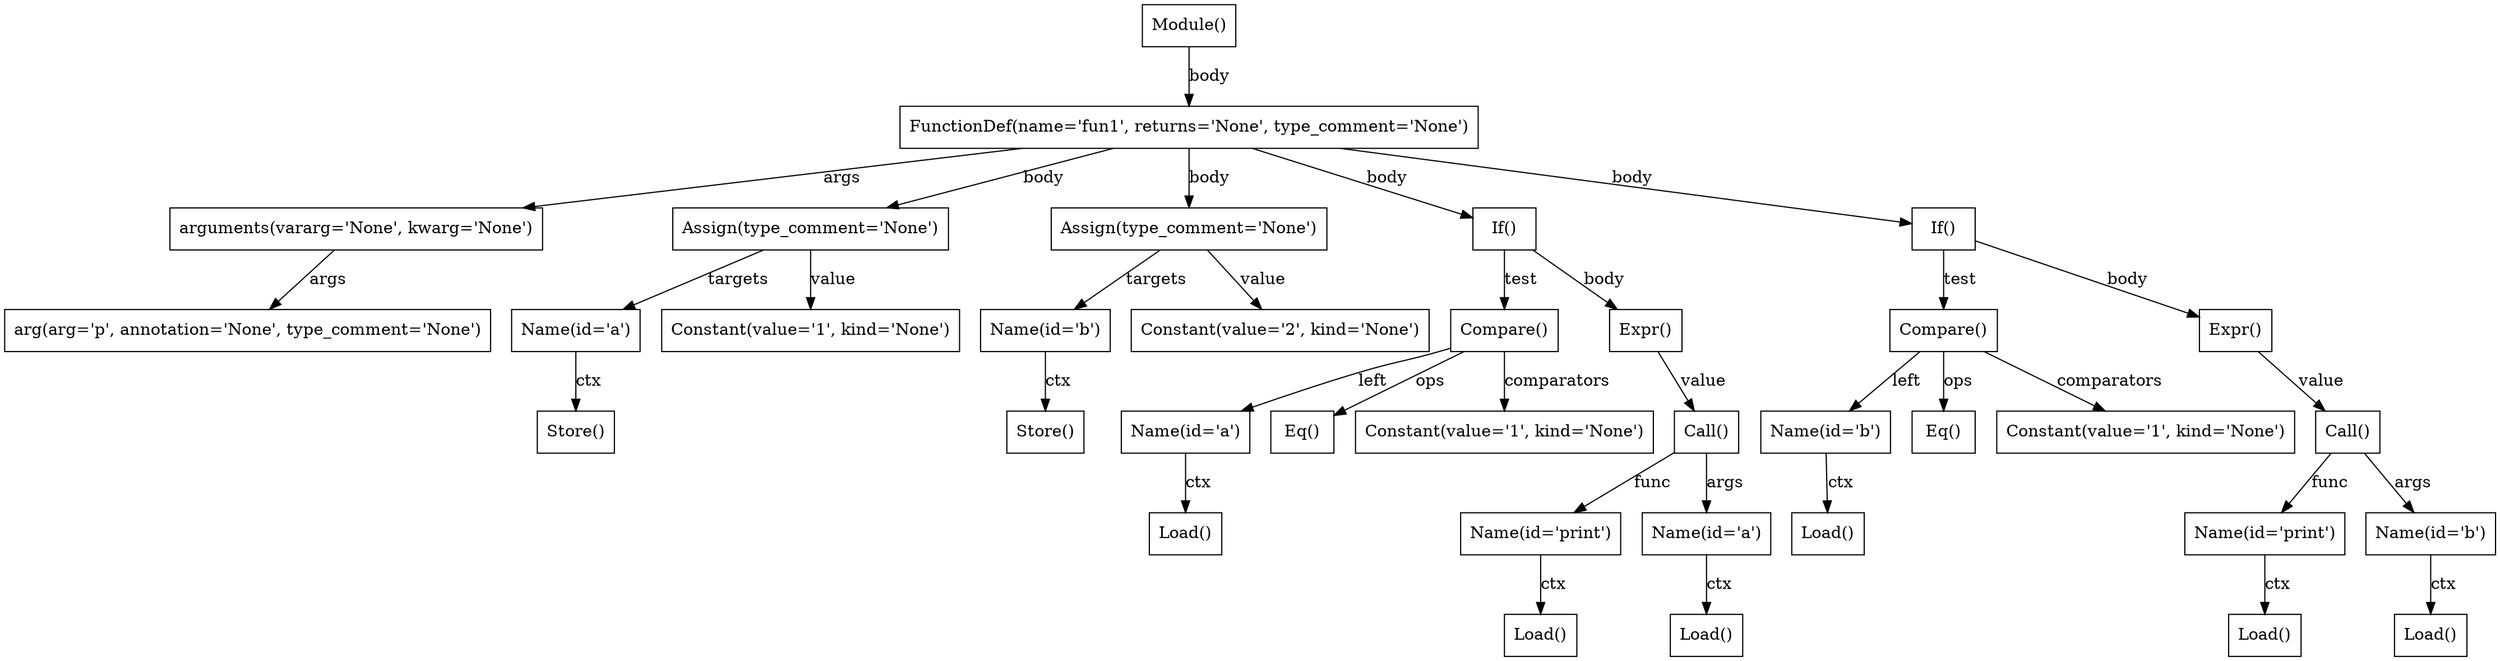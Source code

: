 digraph {
s0[label="Module()", shape=box]
s0 -> s1[label="body"]
s1[label="FunctionDef(name='fun1', returns='None', type_comment='None')", shape=box]
s1 -> s2[label="args"]
s2[label="arguments(vararg='None', kwarg='None')", shape=box]
s2 -> s3[label="args"]
s3[label="arg(arg='p', annotation='None', type_comment='None')", shape=box]
s1 -> s4[label="body"]
s4[label="Assign(type_comment='None')", shape=box]
s4 -> s5[label="targets"]
s5[label="Name(id='a')", shape=box]
s5 -> s6[label="ctx"]
s6[label="Store()", shape=box]
s4 -> s7[label="value"]
s7[label="Constant(value='1', kind='None')", shape=box]
s1 -> s8[label="body"]
s8[label="Assign(type_comment='None')", shape=box]
s8 -> s9[label="targets"]
s9[label="Name(id='b')", shape=box]
s9 -> s10[label="ctx"]
s10[label="Store()", shape=box]
s8 -> s11[label="value"]
s11[label="Constant(value='2', kind='None')", shape=box]
s1 -> s12[label="body"]
s12[label="If()", shape=box]
s12 -> s13[label="test"]
s13[label="Compare()", shape=box]
s13 -> s14[label="left"]
s14[label="Name(id='a')", shape=box]
s14 -> s15[label="ctx"]
s15[label="Load()", shape=box]
s13 -> s16[label="ops"]
s16[label="Eq()", shape=box]
s13 -> s17[label="comparators"]
s17[label="Constant(value='1', kind='None')", shape=box]
s12 -> s18[label="body"]
s18[label="Expr()", shape=box]
s18 -> s19[label="value"]
s19[label="Call()", shape=box]
s19 -> s20[label="func"]
s20[label="Name(id='print')", shape=box]
s20 -> s21[label="ctx"]
s21[label="Load()", shape=box]
s19 -> s22[label="args"]
s22[label="Name(id='a')", shape=box]
s22 -> s23[label="ctx"]
s23[label="Load()", shape=box]
s1 -> s24[label="body"]
s24[label="If()", shape=box]
s24 -> s25[label="test"]
s25[label="Compare()", shape=box]
s25 -> s26[label="left"]
s26[label="Name(id='b')", shape=box]
s26 -> s27[label="ctx"]
s27[label="Load()", shape=box]
s25 -> s28[label="ops"]
s28[label="Eq()", shape=box]
s25 -> s29[label="comparators"]
s29[label="Constant(value='1', kind='None')", shape=box]
s24 -> s30[label="body"]
s30[label="Expr()", shape=box]
s30 -> s31[label="value"]
s31[label="Call()", shape=box]
s31 -> s32[label="func"]
s32[label="Name(id='print')", shape=box]
s32 -> s33[label="ctx"]
s33[label="Load()", shape=box]
s31 -> s34[label="args"]
s34[label="Name(id='b')", shape=box]
s34 -> s35[label="ctx"]
s35[label="Load()", shape=box]
}
